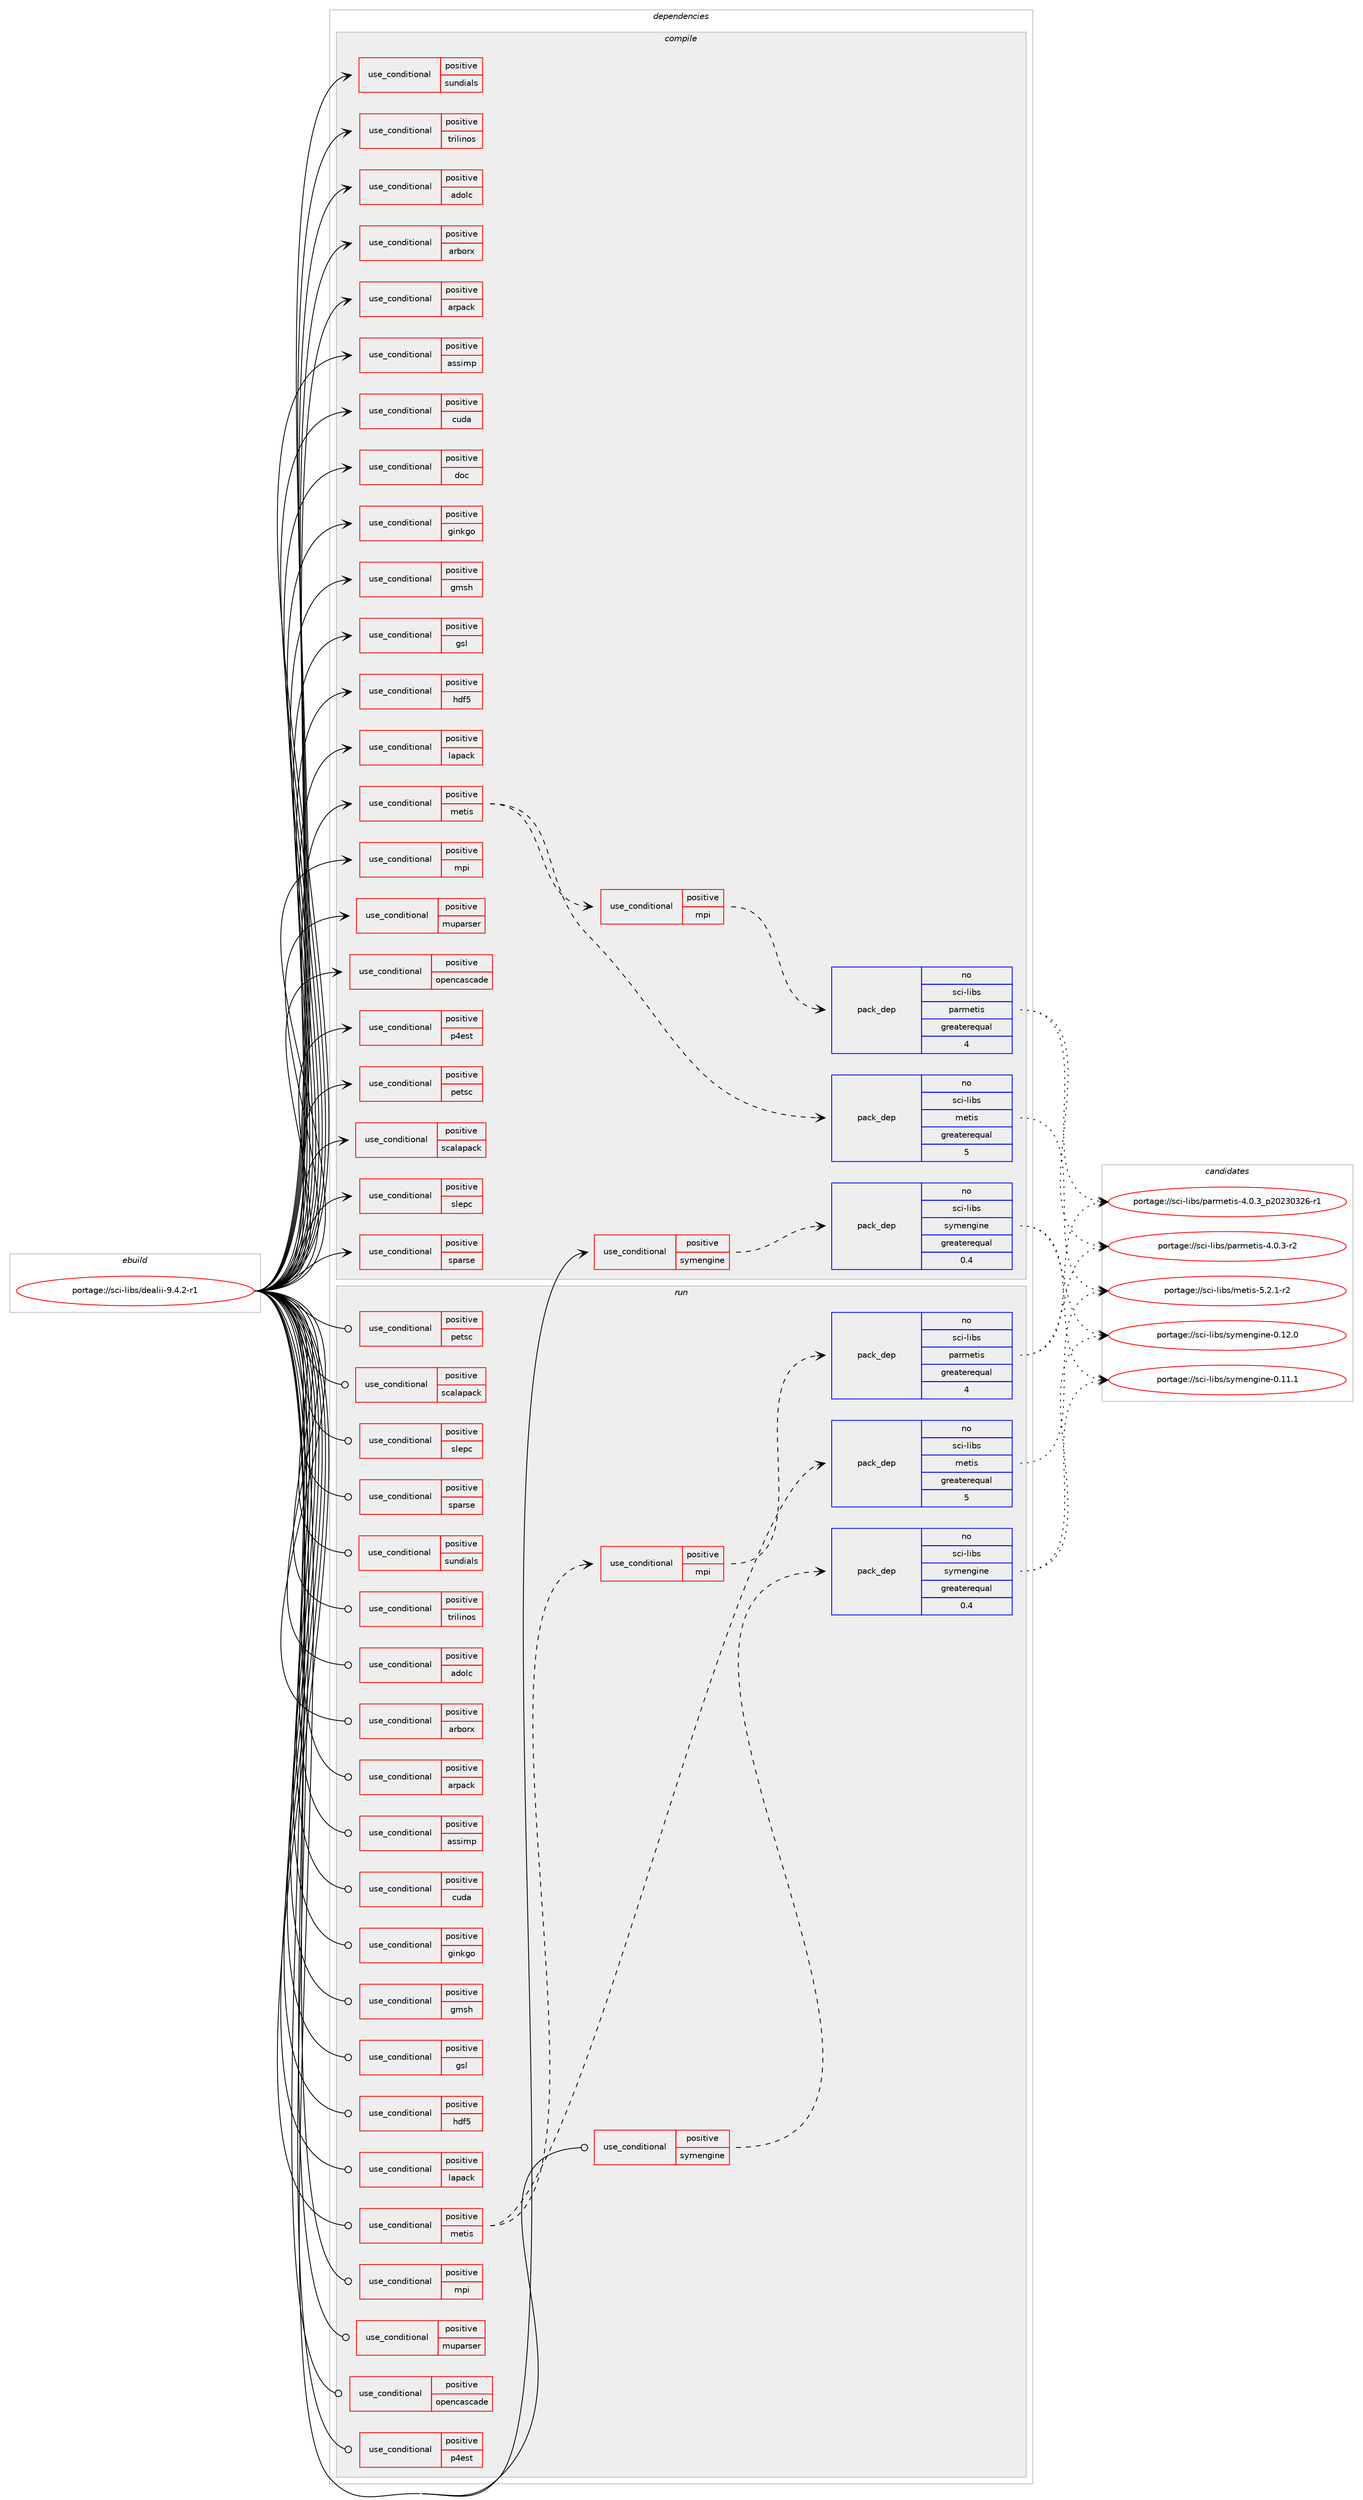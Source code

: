 digraph prolog {

# *************
# Graph options
# *************

newrank=true;
concentrate=true;
compound=true;
graph [rankdir=LR,fontname=Helvetica,fontsize=10,ranksep=1.5];#, ranksep=2.5, nodesep=0.2];
edge  [arrowhead=vee];
node  [fontname=Helvetica,fontsize=10];

# **********
# The ebuild
# **********

subgraph cluster_leftcol {
color=gray;
rank=same;
label=<<i>ebuild</i>>;
id [label="portage://sci-libs/dealii-9.4.2-r1", color=red, width=4, href="../sci-libs/dealii-9.4.2-r1.svg"];
}

# ****************
# The dependencies
# ****************

subgraph cluster_midcol {
color=gray;
label=<<i>dependencies</i>>;
subgraph cluster_compile {
fillcolor="#eeeeee";
style=filled;
label=<<i>compile</i>>;
subgraph cond103158 {
dependency200787 [label=<<TABLE BORDER="0" CELLBORDER="1" CELLSPACING="0" CELLPADDING="4"><TR><TD ROWSPAN="3" CELLPADDING="10">use_conditional</TD></TR><TR><TD>positive</TD></TR><TR><TD>adolc</TD></TR></TABLE>>, shape=none, color=red];
# *** BEGIN UNKNOWN DEPENDENCY TYPE (TODO) ***
# dependency200787 -> package_dependency(portage://sci-libs/dealii-9.4.2-r1,install,no,sci-libs,adolc,none,[,,],[],[])
# *** END UNKNOWN DEPENDENCY TYPE (TODO) ***

}
id:e -> dependency200787:w [weight=20,style="solid",arrowhead="vee"];
subgraph cond103159 {
dependency200788 [label=<<TABLE BORDER="0" CELLBORDER="1" CELLSPACING="0" CELLPADDING="4"><TR><TD ROWSPAN="3" CELLPADDING="10">use_conditional</TD></TR><TR><TD>positive</TD></TR><TR><TD>arborx</TD></TR></TABLE>>, shape=none, color=red];
# *** BEGIN UNKNOWN DEPENDENCY TYPE (TODO) ***
# dependency200788 -> package_dependency(portage://sci-libs/dealii-9.4.2-r1,install,no,sci-libs,arborx,none,[,,],[],[use(equal(mpi),none)])
# *** END UNKNOWN DEPENDENCY TYPE (TODO) ***

}
id:e -> dependency200788:w [weight=20,style="solid",arrowhead="vee"];
subgraph cond103160 {
dependency200789 [label=<<TABLE BORDER="0" CELLBORDER="1" CELLSPACING="0" CELLPADDING="4"><TR><TD ROWSPAN="3" CELLPADDING="10">use_conditional</TD></TR><TR><TD>positive</TD></TR><TR><TD>arpack</TD></TR></TABLE>>, shape=none, color=red];
# *** BEGIN UNKNOWN DEPENDENCY TYPE (TODO) ***
# dependency200789 -> package_dependency(portage://sci-libs/dealii-9.4.2-r1,install,no,sci-libs,arpack,none,[,,],[],[use(equal(mpi),none)])
# *** END UNKNOWN DEPENDENCY TYPE (TODO) ***

}
id:e -> dependency200789:w [weight=20,style="solid",arrowhead="vee"];
subgraph cond103161 {
dependency200790 [label=<<TABLE BORDER="0" CELLBORDER="1" CELLSPACING="0" CELLPADDING="4"><TR><TD ROWSPAN="3" CELLPADDING="10">use_conditional</TD></TR><TR><TD>positive</TD></TR><TR><TD>assimp</TD></TR></TABLE>>, shape=none, color=red];
# *** BEGIN UNKNOWN DEPENDENCY TYPE (TODO) ***
# dependency200790 -> package_dependency(portage://sci-libs/dealii-9.4.2-r1,install,no,media-libs,assimp,none,[,,],any_same_slot,[])
# *** END UNKNOWN DEPENDENCY TYPE (TODO) ***

}
id:e -> dependency200790:w [weight=20,style="solid",arrowhead="vee"];
subgraph cond103162 {
dependency200791 [label=<<TABLE BORDER="0" CELLBORDER="1" CELLSPACING="0" CELLPADDING="4"><TR><TD ROWSPAN="3" CELLPADDING="10">use_conditional</TD></TR><TR><TD>positive</TD></TR><TR><TD>cuda</TD></TR></TABLE>>, shape=none, color=red];
# *** BEGIN UNKNOWN DEPENDENCY TYPE (TODO) ***
# dependency200791 -> package_dependency(portage://sci-libs/dealii-9.4.2-r1,install,no,dev-util,nvidia-cuda-toolkit,none,[,,],[],[])
# *** END UNKNOWN DEPENDENCY TYPE (TODO) ***

}
id:e -> dependency200791:w [weight=20,style="solid",arrowhead="vee"];
subgraph cond103163 {
dependency200792 [label=<<TABLE BORDER="0" CELLBORDER="1" CELLSPACING="0" CELLPADDING="4"><TR><TD ROWSPAN="3" CELLPADDING="10">use_conditional</TD></TR><TR><TD>positive</TD></TR><TR><TD>doc</TD></TR></TABLE>>, shape=none, color=red];
# *** BEGIN UNKNOWN DEPENDENCY TYPE (TODO) ***
# dependency200792 -> package_dependency(portage://sci-libs/dealii-9.4.2-r1,install,no,app-text,doxygen,none,[,,],[],[use(enable(dot),none)])
# *** END UNKNOWN DEPENDENCY TYPE (TODO) ***

# *** BEGIN UNKNOWN DEPENDENCY TYPE (TODO) ***
# dependency200792 -> package_dependency(portage://sci-libs/dealii-9.4.2-r1,install,no,dev-lang,perl,none,[,,],[],[])
# *** END UNKNOWN DEPENDENCY TYPE (TODO) ***

}
id:e -> dependency200792:w [weight=20,style="solid",arrowhead="vee"];
subgraph cond103164 {
dependency200793 [label=<<TABLE BORDER="0" CELLBORDER="1" CELLSPACING="0" CELLPADDING="4"><TR><TD ROWSPAN="3" CELLPADDING="10">use_conditional</TD></TR><TR><TD>positive</TD></TR><TR><TD>ginkgo</TD></TR></TABLE>>, shape=none, color=red];
# *** BEGIN UNKNOWN DEPENDENCY TYPE (TODO) ***
# dependency200793 -> package_dependency(portage://sci-libs/dealii-9.4.2-r1,install,no,sci-libs,ginkgo,none,[,,],[],[])
# *** END UNKNOWN DEPENDENCY TYPE (TODO) ***

}
id:e -> dependency200793:w [weight=20,style="solid",arrowhead="vee"];
subgraph cond103165 {
dependency200794 [label=<<TABLE BORDER="0" CELLBORDER="1" CELLSPACING="0" CELLPADDING="4"><TR><TD ROWSPAN="3" CELLPADDING="10">use_conditional</TD></TR><TR><TD>positive</TD></TR><TR><TD>gmsh</TD></TR></TABLE>>, shape=none, color=red];
# *** BEGIN UNKNOWN DEPENDENCY TYPE (TODO) ***
# dependency200794 -> package_dependency(portage://sci-libs/dealii-9.4.2-r1,install,no,sci-libs,gmsh,none,[,,],[],[])
# *** END UNKNOWN DEPENDENCY TYPE (TODO) ***

}
id:e -> dependency200794:w [weight=20,style="solid",arrowhead="vee"];
subgraph cond103166 {
dependency200795 [label=<<TABLE BORDER="0" CELLBORDER="1" CELLSPACING="0" CELLPADDING="4"><TR><TD ROWSPAN="3" CELLPADDING="10">use_conditional</TD></TR><TR><TD>positive</TD></TR><TR><TD>gsl</TD></TR></TABLE>>, shape=none, color=red];
# *** BEGIN UNKNOWN DEPENDENCY TYPE (TODO) ***
# dependency200795 -> package_dependency(portage://sci-libs/dealii-9.4.2-r1,install,no,sci-libs,gsl,none,[,,],any_same_slot,[])
# *** END UNKNOWN DEPENDENCY TYPE (TODO) ***

}
id:e -> dependency200795:w [weight=20,style="solid",arrowhead="vee"];
subgraph cond103167 {
dependency200796 [label=<<TABLE BORDER="0" CELLBORDER="1" CELLSPACING="0" CELLPADDING="4"><TR><TD ROWSPAN="3" CELLPADDING="10">use_conditional</TD></TR><TR><TD>positive</TD></TR><TR><TD>hdf5</TD></TR></TABLE>>, shape=none, color=red];
# *** BEGIN UNKNOWN DEPENDENCY TYPE (TODO) ***
# dependency200796 -> package_dependency(portage://sci-libs/dealii-9.4.2-r1,install,no,sci-libs,hdf5,none,[,,],any_same_slot,[use(equal(mpi),none)])
# *** END UNKNOWN DEPENDENCY TYPE (TODO) ***

}
id:e -> dependency200796:w [weight=20,style="solid",arrowhead="vee"];
subgraph cond103168 {
dependency200797 [label=<<TABLE BORDER="0" CELLBORDER="1" CELLSPACING="0" CELLPADDING="4"><TR><TD ROWSPAN="3" CELLPADDING="10">use_conditional</TD></TR><TR><TD>positive</TD></TR><TR><TD>lapack</TD></TR></TABLE>>, shape=none, color=red];
# *** BEGIN UNKNOWN DEPENDENCY TYPE (TODO) ***
# dependency200797 -> package_dependency(portage://sci-libs/dealii-9.4.2-r1,install,no,virtual,lapack,none,[,,],[],[])
# *** END UNKNOWN DEPENDENCY TYPE (TODO) ***

}
id:e -> dependency200797:w [weight=20,style="solid",arrowhead="vee"];
subgraph cond103169 {
dependency200798 [label=<<TABLE BORDER="0" CELLBORDER="1" CELLSPACING="0" CELLPADDING="4"><TR><TD ROWSPAN="3" CELLPADDING="10">use_conditional</TD></TR><TR><TD>positive</TD></TR><TR><TD>metis</TD></TR></TABLE>>, shape=none, color=red];
subgraph pack94850 {
dependency200799 [label=<<TABLE BORDER="0" CELLBORDER="1" CELLSPACING="0" CELLPADDING="4" WIDTH="220"><TR><TD ROWSPAN="6" CELLPADDING="30">pack_dep</TD></TR><TR><TD WIDTH="110">no</TD></TR><TR><TD>sci-libs</TD></TR><TR><TD>metis</TD></TR><TR><TD>greaterequal</TD></TR><TR><TD>5</TD></TR></TABLE>>, shape=none, color=blue];
}
dependency200798:e -> dependency200799:w [weight=20,style="dashed",arrowhead="vee"];
subgraph cond103170 {
dependency200800 [label=<<TABLE BORDER="0" CELLBORDER="1" CELLSPACING="0" CELLPADDING="4"><TR><TD ROWSPAN="3" CELLPADDING="10">use_conditional</TD></TR><TR><TD>positive</TD></TR><TR><TD>mpi</TD></TR></TABLE>>, shape=none, color=red];
subgraph pack94851 {
dependency200801 [label=<<TABLE BORDER="0" CELLBORDER="1" CELLSPACING="0" CELLPADDING="4" WIDTH="220"><TR><TD ROWSPAN="6" CELLPADDING="30">pack_dep</TD></TR><TR><TD WIDTH="110">no</TD></TR><TR><TD>sci-libs</TD></TR><TR><TD>parmetis</TD></TR><TR><TD>greaterequal</TD></TR><TR><TD>4</TD></TR></TABLE>>, shape=none, color=blue];
}
dependency200800:e -> dependency200801:w [weight=20,style="dashed",arrowhead="vee"];
}
dependency200798:e -> dependency200800:w [weight=20,style="dashed",arrowhead="vee"];
}
id:e -> dependency200798:w [weight=20,style="solid",arrowhead="vee"];
subgraph cond103171 {
dependency200802 [label=<<TABLE BORDER="0" CELLBORDER="1" CELLSPACING="0" CELLPADDING="4"><TR><TD ROWSPAN="3" CELLPADDING="10">use_conditional</TD></TR><TR><TD>positive</TD></TR><TR><TD>mpi</TD></TR></TABLE>>, shape=none, color=red];
# *** BEGIN UNKNOWN DEPENDENCY TYPE (TODO) ***
# dependency200802 -> package_dependency(portage://sci-libs/dealii-9.4.2-r1,install,no,virtual,mpi,none,[,,],[],[use(enable(cxx),none)])
# *** END UNKNOWN DEPENDENCY TYPE (TODO) ***

}
id:e -> dependency200802:w [weight=20,style="solid",arrowhead="vee"];
subgraph cond103172 {
dependency200803 [label=<<TABLE BORDER="0" CELLBORDER="1" CELLSPACING="0" CELLPADDING="4"><TR><TD ROWSPAN="3" CELLPADDING="10">use_conditional</TD></TR><TR><TD>positive</TD></TR><TR><TD>muparser</TD></TR></TABLE>>, shape=none, color=red];
# *** BEGIN UNKNOWN DEPENDENCY TYPE (TODO) ***
# dependency200803 -> package_dependency(portage://sci-libs/dealii-9.4.2-r1,install,no,dev-cpp,muParser,none,[,,],[],[])
# *** END UNKNOWN DEPENDENCY TYPE (TODO) ***

}
id:e -> dependency200803:w [weight=20,style="solid",arrowhead="vee"];
subgraph cond103173 {
dependency200804 [label=<<TABLE BORDER="0" CELLBORDER="1" CELLSPACING="0" CELLPADDING="4"><TR><TD ROWSPAN="3" CELLPADDING="10">use_conditional</TD></TR><TR><TD>positive</TD></TR><TR><TD>opencascade</TD></TR></TABLE>>, shape=none, color=red];
# *** BEGIN UNKNOWN DEPENDENCY TYPE (TODO) ***
# dependency200804 -> package_dependency(portage://sci-libs/dealii-9.4.2-r1,install,no,sci-libs,opencascade,none,[,,],any_same_slot,[])
# *** END UNKNOWN DEPENDENCY TYPE (TODO) ***

}
id:e -> dependency200804:w [weight=20,style="solid",arrowhead="vee"];
subgraph cond103174 {
dependency200805 [label=<<TABLE BORDER="0" CELLBORDER="1" CELLSPACING="0" CELLPADDING="4"><TR><TD ROWSPAN="3" CELLPADDING="10">use_conditional</TD></TR><TR><TD>positive</TD></TR><TR><TD>p4est</TD></TR></TABLE>>, shape=none, color=red];
# *** BEGIN UNKNOWN DEPENDENCY TYPE (TODO) ***
# dependency200805 -> package_dependency(portage://sci-libs/dealii-9.4.2-r1,install,no,sci-libs,p4est,none,[,,],[],[use(enable(mpi),none)])
# *** END UNKNOWN DEPENDENCY TYPE (TODO) ***

}
id:e -> dependency200805:w [weight=20,style="solid",arrowhead="vee"];
subgraph cond103175 {
dependency200806 [label=<<TABLE BORDER="0" CELLBORDER="1" CELLSPACING="0" CELLPADDING="4"><TR><TD ROWSPAN="3" CELLPADDING="10">use_conditional</TD></TR><TR><TD>positive</TD></TR><TR><TD>petsc</TD></TR></TABLE>>, shape=none, color=red];
# *** BEGIN UNKNOWN DEPENDENCY TYPE (TODO) ***
# dependency200806 -> package_dependency(portage://sci-libs/dealii-9.4.2-r1,install,no,sci-mathematics,petsc,none,[,,],[],[use(equal(mpi),none)])
# *** END UNKNOWN DEPENDENCY TYPE (TODO) ***

}
id:e -> dependency200806:w [weight=20,style="solid",arrowhead="vee"];
subgraph cond103176 {
dependency200807 [label=<<TABLE BORDER="0" CELLBORDER="1" CELLSPACING="0" CELLPADDING="4"><TR><TD ROWSPAN="3" CELLPADDING="10">use_conditional</TD></TR><TR><TD>positive</TD></TR><TR><TD>scalapack</TD></TR></TABLE>>, shape=none, color=red];
# *** BEGIN UNKNOWN DEPENDENCY TYPE (TODO) ***
# dependency200807 -> package_dependency(portage://sci-libs/dealii-9.4.2-r1,install,no,sci-libs,scalapack,none,[,,],[],[])
# *** END UNKNOWN DEPENDENCY TYPE (TODO) ***

}
id:e -> dependency200807:w [weight=20,style="solid",arrowhead="vee"];
subgraph cond103177 {
dependency200808 [label=<<TABLE BORDER="0" CELLBORDER="1" CELLSPACING="0" CELLPADDING="4"><TR><TD ROWSPAN="3" CELLPADDING="10">use_conditional</TD></TR><TR><TD>positive</TD></TR><TR><TD>slepc</TD></TR></TABLE>>, shape=none, color=red];
# *** BEGIN UNKNOWN DEPENDENCY TYPE (TODO) ***
# dependency200808 -> package_dependency(portage://sci-libs/dealii-9.4.2-r1,install,no,sci-mathematics,slepc,none,[,,],[],[use(equal(mpi),none)])
# *** END UNKNOWN DEPENDENCY TYPE (TODO) ***

}
id:e -> dependency200808:w [weight=20,style="solid",arrowhead="vee"];
subgraph cond103178 {
dependency200809 [label=<<TABLE BORDER="0" CELLBORDER="1" CELLSPACING="0" CELLPADDING="4"><TR><TD ROWSPAN="3" CELLPADDING="10">use_conditional</TD></TR><TR><TD>positive</TD></TR><TR><TD>sparse</TD></TR></TABLE>>, shape=none, color=red];
# *** BEGIN UNKNOWN DEPENDENCY TYPE (TODO) ***
# dependency200809 -> package_dependency(portage://sci-libs/dealii-9.4.2-r1,install,no,sci-libs,umfpack,none,[,,],[],[])
# *** END UNKNOWN DEPENDENCY TYPE (TODO) ***

}
id:e -> dependency200809:w [weight=20,style="solid",arrowhead="vee"];
subgraph cond103179 {
dependency200810 [label=<<TABLE BORDER="0" CELLBORDER="1" CELLSPACING="0" CELLPADDING="4"><TR><TD ROWSPAN="3" CELLPADDING="10">use_conditional</TD></TR><TR><TD>positive</TD></TR><TR><TD>sundials</TD></TR></TABLE>>, shape=none, color=red];
# *** BEGIN UNKNOWN DEPENDENCY TYPE (TODO) ***
# dependency200810 -> package_dependency(portage://sci-libs/dealii-9.4.2-r1,install,no,sci-libs,sundials,none,[,,],any_same_slot,[])
# *** END UNKNOWN DEPENDENCY TYPE (TODO) ***

}
id:e -> dependency200810:w [weight=20,style="solid",arrowhead="vee"];
subgraph cond103180 {
dependency200811 [label=<<TABLE BORDER="0" CELLBORDER="1" CELLSPACING="0" CELLPADDING="4"><TR><TD ROWSPAN="3" CELLPADDING="10">use_conditional</TD></TR><TR><TD>positive</TD></TR><TR><TD>symengine</TD></TR></TABLE>>, shape=none, color=red];
subgraph pack94852 {
dependency200812 [label=<<TABLE BORDER="0" CELLBORDER="1" CELLSPACING="0" CELLPADDING="4" WIDTH="220"><TR><TD ROWSPAN="6" CELLPADDING="30">pack_dep</TD></TR><TR><TD WIDTH="110">no</TD></TR><TR><TD>sci-libs</TD></TR><TR><TD>symengine</TD></TR><TR><TD>greaterequal</TD></TR><TR><TD>0.4</TD></TR></TABLE>>, shape=none, color=blue];
}
dependency200811:e -> dependency200812:w [weight=20,style="dashed",arrowhead="vee"];
}
id:e -> dependency200811:w [weight=20,style="solid",arrowhead="vee"];
subgraph cond103181 {
dependency200813 [label=<<TABLE BORDER="0" CELLBORDER="1" CELLSPACING="0" CELLPADDING="4"><TR><TD ROWSPAN="3" CELLPADDING="10">use_conditional</TD></TR><TR><TD>positive</TD></TR><TR><TD>trilinos</TD></TR></TABLE>>, shape=none, color=red];
# *** BEGIN UNKNOWN DEPENDENCY TYPE (TODO) ***
# dependency200813 -> package_dependency(portage://sci-libs/dealii-9.4.2-r1,install,no,sci-libs,trilinos,none,[,,],[],[])
# *** END UNKNOWN DEPENDENCY TYPE (TODO) ***

}
id:e -> dependency200813:w [weight=20,style="solid",arrowhead="vee"];
# *** BEGIN UNKNOWN DEPENDENCY TYPE (TODO) ***
# id -> package_dependency(portage://sci-libs/dealii-9.4.2-r1,install,no,app-arch,bzip2,none,[,,],[],[])
# *** END UNKNOWN DEPENDENCY TYPE (TODO) ***

# *** BEGIN UNKNOWN DEPENDENCY TYPE (TODO) ***
# id -> package_dependency(portage://sci-libs/dealii-9.4.2-r1,install,no,dev-cpp,tbb,none,[,,],any_same_slot,[])
# *** END UNKNOWN DEPENDENCY TYPE (TODO) ***

# *** BEGIN UNKNOWN DEPENDENCY TYPE (TODO) ***
# id -> package_dependency(portage://sci-libs/dealii-9.4.2-r1,install,no,dev-libs,boost,none,[,,],any_same_slot,[])
# *** END UNKNOWN DEPENDENCY TYPE (TODO) ***

# *** BEGIN UNKNOWN DEPENDENCY TYPE (TODO) ***
# id -> package_dependency(portage://sci-libs/dealii-9.4.2-r1,install,no,sys-libs,zlib,none,[,,],[],[])
# *** END UNKNOWN DEPENDENCY TYPE (TODO) ***

# *** BEGIN UNKNOWN DEPENDENCY TYPE (TODO) ***
# id -> package_dependency(portage://sci-libs/dealii-9.4.2-r1,install,no,virtual,pkgconfig,none,[,,],[],[])
# *** END UNKNOWN DEPENDENCY TYPE (TODO) ***

}
subgraph cluster_compileandrun {
fillcolor="#eeeeee";
style=filled;
label=<<i>compile and run</i>>;
}
subgraph cluster_run {
fillcolor="#eeeeee";
style=filled;
label=<<i>run</i>>;
subgraph cond103182 {
dependency200814 [label=<<TABLE BORDER="0" CELLBORDER="1" CELLSPACING="0" CELLPADDING="4"><TR><TD ROWSPAN="3" CELLPADDING="10">use_conditional</TD></TR><TR><TD>positive</TD></TR><TR><TD>adolc</TD></TR></TABLE>>, shape=none, color=red];
# *** BEGIN UNKNOWN DEPENDENCY TYPE (TODO) ***
# dependency200814 -> package_dependency(portage://sci-libs/dealii-9.4.2-r1,run,no,sci-libs,adolc,none,[,,],[],[])
# *** END UNKNOWN DEPENDENCY TYPE (TODO) ***

}
id:e -> dependency200814:w [weight=20,style="solid",arrowhead="odot"];
subgraph cond103183 {
dependency200815 [label=<<TABLE BORDER="0" CELLBORDER="1" CELLSPACING="0" CELLPADDING="4"><TR><TD ROWSPAN="3" CELLPADDING="10">use_conditional</TD></TR><TR><TD>positive</TD></TR><TR><TD>arborx</TD></TR></TABLE>>, shape=none, color=red];
# *** BEGIN UNKNOWN DEPENDENCY TYPE (TODO) ***
# dependency200815 -> package_dependency(portage://sci-libs/dealii-9.4.2-r1,run,no,sci-libs,arborx,none,[,,],[],[use(equal(mpi),none)])
# *** END UNKNOWN DEPENDENCY TYPE (TODO) ***

}
id:e -> dependency200815:w [weight=20,style="solid",arrowhead="odot"];
subgraph cond103184 {
dependency200816 [label=<<TABLE BORDER="0" CELLBORDER="1" CELLSPACING="0" CELLPADDING="4"><TR><TD ROWSPAN="3" CELLPADDING="10">use_conditional</TD></TR><TR><TD>positive</TD></TR><TR><TD>arpack</TD></TR></TABLE>>, shape=none, color=red];
# *** BEGIN UNKNOWN DEPENDENCY TYPE (TODO) ***
# dependency200816 -> package_dependency(portage://sci-libs/dealii-9.4.2-r1,run,no,sci-libs,arpack,none,[,,],[],[use(equal(mpi),none)])
# *** END UNKNOWN DEPENDENCY TYPE (TODO) ***

}
id:e -> dependency200816:w [weight=20,style="solid",arrowhead="odot"];
subgraph cond103185 {
dependency200817 [label=<<TABLE BORDER="0" CELLBORDER="1" CELLSPACING="0" CELLPADDING="4"><TR><TD ROWSPAN="3" CELLPADDING="10">use_conditional</TD></TR><TR><TD>positive</TD></TR><TR><TD>assimp</TD></TR></TABLE>>, shape=none, color=red];
# *** BEGIN UNKNOWN DEPENDENCY TYPE (TODO) ***
# dependency200817 -> package_dependency(portage://sci-libs/dealii-9.4.2-r1,run,no,media-libs,assimp,none,[,,],any_same_slot,[])
# *** END UNKNOWN DEPENDENCY TYPE (TODO) ***

}
id:e -> dependency200817:w [weight=20,style="solid",arrowhead="odot"];
subgraph cond103186 {
dependency200818 [label=<<TABLE BORDER="0" CELLBORDER="1" CELLSPACING="0" CELLPADDING="4"><TR><TD ROWSPAN="3" CELLPADDING="10">use_conditional</TD></TR><TR><TD>positive</TD></TR><TR><TD>cuda</TD></TR></TABLE>>, shape=none, color=red];
# *** BEGIN UNKNOWN DEPENDENCY TYPE (TODO) ***
# dependency200818 -> package_dependency(portage://sci-libs/dealii-9.4.2-r1,run,no,dev-util,nvidia-cuda-toolkit,none,[,,],[],[])
# *** END UNKNOWN DEPENDENCY TYPE (TODO) ***

}
id:e -> dependency200818:w [weight=20,style="solid",arrowhead="odot"];
subgraph cond103187 {
dependency200819 [label=<<TABLE BORDER="0" CELLBORDER="1" CELLSPACING="0" CELLPADDING="4"><TR><TD ROWSPAN="3" CELLPADDING="10">use_conditional</TD></TR><TR><TD>positive</TD></TR><TR><TD>ginkgo</TD></TR></TABLE>>, shape=none, color=red];
# *** BEGIN UNKNOWN DEPENDENCY TYPE (TODO) ***
# dependency200819 -> package_dependency(portage://sci-libs/dealii-9.4.2-r1,run,no,sci-libs,ginkgo,none,[,,],[],[])
# *** END UNKNOWN DEPENDENCY TYPE (TODO) ***

}
id:e -> dependency200819:w [weight=20,style="solid",arrowhead="odot"];
subgraph cond103188 {
dependency200820 [label=<<TABLE BORDER="0" CELLBORDER="1" CELLSPACING="0" CELLPADDING="4"><TR><TD ROWSPAN="3" CELLPADDING="10">use_conditional</TD></TR><TR><TD>positive</TD></TR><TR><TD>gmsh</TD></TR></TABLE>>, shape=none, color=red];
# *** BEGIN UNKNOWN DEPENDENCY TYPE (TODO) ***
# dependency200820 -> package_dependency(portage://sci-libs/dealii-9.4.2-r1,run,no,sci-libs,gmsh,none,[,,],[],[])
# *** END UNKNOWN DEPENDENCY TYPE (TODO) ***

}
id:e -> dependency200820:w [weight=20,style="solid",arrowhead="odot"];
subgraph cond103189 {
dependency200821 [label=<<TABLE BORDER="0" CELLBORDER="1" CELLSPACING="0" CELLPADDING="4"><TR><TD ROWSPAN="3" CELLPADDING="10">use_conditional</TD></TR><TR><TD>positive</TD></TR><TR><TD>gsl</TD></TR></TABLE>>, shape=none, color=red];
# *** BEGIN UNKNOWN DEPENDENCY TYPE (TODO) ***
# dependency200821 -> package_dependency(portage://sci-libs/dealii-9.4.2-r1,run,no,sci-libs,gsl,none,[,,],any_same_slot,[])
# *** END UNKNOWN DEPENDENCY TYPE (TODO) ***

}
id:e -> dependency200821:w [weight=20,style="solid",arrowhead="odot"];
subgraph cond103190 {
dependency200822 [label=<<TABLE BORDER="0" CELLBORDER="1" CELLSPACING="0" CELLPADDING="4"><TR><TD ROWSPAN="3" CELLPADDING="10">use_conditional</TD></TR><TR><TD>positive</TD></TR><TR><TD>hdf5</TD></TR></TABLE>>, shape=none, color=red];
# *** BEGIN UNKNOWN DEPENDENCY TYPE (TODO) ***
# dependency200822 -> package_dependency(portage://sci-libs/dealii-9.4.2-r1,run,no,sci-libs,hdf5,none,[,,],any_same_slot,[use(equal(mpi),none)])
# *** END UNKNOWN DEPENDENCY TYPE (TODO) ***

}
id:e -> dependency200822:w [weight=20,style="solid",arrowhead="odot"];
subgraph cond103191 {
dependency200823 [label=<<TABLE BORDER="0" CELLBORDER="1" CELLSPACING="0" CELLPADDING="4"><TR><TD ROWSPAN="3" CELLPADDING="10">use_conditional</TD></TR><TR><TD>positive</TD></TR><TR><TD>lapack</TD></TR></TABLE>>, shape=none, color=red];
# *** BEGIN UNKNOWN DEPENDENCY TYPE (TODO) ***
# dependency200823 -> package_dependency(portage://sci-libs/dealii-9.4.2-r1,run,no,virtual,lapack,none,[,,],[],[])
# *** END UNKNOWN DEPENDENCY TYPE (TODO) ***

}
id:e -> dependency200823:w [weight=20,style="solid",arrowhead="odot"];
subgraph cond103192 {
dependency200824 [label=<<TABLE BORDER="0" CELLBORDER="1" CELLSPACING="0" CELLPADDING="4"><TR><TD ROWSPAN="3" CELLPADDING="10">use_conditional</TD></TR><TR><TD>positive</TD></TR><TR><TD>metis</TD></TR></TABLE>>, shape=none, color=red];
subgraph pack94853 {
dependency200825 [label=<<TABLE BORDER="0" CELLBORDER="1" CELLSPACING="0" CELLPADDING="4" WIDTH="220"><TR><TD ROWSPAN="6" CELLPADDING="30">pack_dep</TD></TR><TR><TD WIDTH="110">no</TD></TR><TR><TD>sci-libs</TD></TR><TR><TD>metis</TD></TR><TR><TD>greaterequal</TD></TR><TR><TD>5</TD></TR></TABLE>>, shape=none, color=blue];
}
dependency200824:e -> dependency200825:w [weight=20,style="dashed",arrowhead="vee"];
subgraph cond103193 {
dependency200826 [label=<<TABLE BORDER="0" CELLBORDER="1" CELLSPACING="0" CELLPADDING="4"><TR><TD ROWSPAN="3" CELLPADDING="10">use_conditional</TD></TR><TR><TD>positive</TD></TR><TR><TD>mpi</TD></TR></TABLE>>, shape=none, color=red];
subgraph pack94854 {
dependency200827 [label=<<TABLE BORDER="0" CELLBORDER="1" CELLSPACING="0" CELLPADDING="4" WIDTH="220"><TR><TD ROWSPAN="6" CELLPADDING="30">pack_dep</TD></TR><TR><TD WIDTH="110">no</TD></TR><TR><TD>sci-libs</TD></TR><TR><TD>parmetis</TD></TR><TR><TD>greaterequal</TD></TR><TR><TD>4</TD></TR></TABLE>>, shape=none, color=blue];
}
dependency200826:e -> dependency200827:w [weight=20,style="dashed",arrowhead="vee"];
}
dependency200824:e -> dependency200826:w [weight=20,style="dashed",arrowhead="vee"];
}
id:e -> dependency200824:w [weight=20,style="solid",arrowhead="odot"];
subgraph cond103194 {
dependency200828 [label=<<TABLE BORDER="0" CELLBORDER="1" CELLSPACING="0" CELLPADDING="4"><TR><TD ROWSPAN="3" CELLPADDING="10">use_conditional</TD></TR><TR><TD>positive</TD></TR><TR><TD>mpi</TD></TR></TABLE>>, shape=none, color=red];
# *** BEGIN UNKNOWN DEPENDENCY TYPE (TODO) ***
# dependency200828 -> package_dependency(portage://sci-libs/dealii-9.4.2-r1,run,no,virtual,mpi,none,[,,],[],[use(enable(cxx),none)])
# *** END UNKNOWN DEPENDENCY TYPE (TODO) ***

}
id:e -> dependency200828:w [weight=20,style="solid",arrowhead="odot"];
subgraph cond103195 {
dependency200829 [label=<<TABLE BORDER="0" CELLBORDER="1" CELLSPACING="0" CELLPADDING="4"><TR><TD ROWSPAN="3" CELLPADDING="10">use_conditional</TD></TR><TR><TD>positive</TD></TR><TR><TD>muparser</TD></TR></TABLE>>, shape=none, color=red];
# *** BEGIN UNKNOWN DEPENDENCY TYPE (TODO) ***
# dependency200829 -> package_dependency(portage://sci-libs/dealii-9.4.2-r1,run,no,dev-cpp,muParser,none,[,,],[],[])
# *** END UNKNOWN DEPENDENCY TYPE (TODO) ***

}
id:e -> dependency200829:w [weight=20,style="solid",arrowhead="odot"];
subgraph cond103196 {
dependency200830 [label=<<TABLE BORDER="0" CELLBORDER="1" CELLSPACING="0" CELLPADDING="4"><TR><TD ROWSPAN="3" CELLPADDING="10">use_conditional</TD></TR><TR><TD>positive</TD></TR><TR><TD>opencascade</TD></TR></TABLE>>, shape=none, color=red];
# *** BEGIN UNKNOWN DEPENDENCY TYPE (TODO) ***
# dependency200830 -> package_dependency(portage://sci-libs/dealii-9.4.2-r1,run,no,sci-libs,opencascade,none,[,,],any_same_slot,[])
# *** END UNKNOWN DEPENDENCY TYPE (TODO) ***

}
id:e -> dependency200830:w [weight=20,style="solid",arrowhead="odot"];
subgraph cond103197 {
dependency200831 [label=<<TABLE BORDER="0" CELLBORDER="1" CELLSPACING="0" CELLPADDING="4"><TR><TD ROWSPAN="3" CELLPADDING="10">use_conditional</TD></TR><TR><TD>positive</TD></TR><TR><TD>p4est</TD></TR></TABLE>>, shape=none, color=red];
# *** BEGIN UNKNOWN DEPENDENCY TYPE (TODO) ***
# dependency200831 -> package_dependency(portage://sci-libs/dealii-9.4.2-r1,run,no,sci-libs,p4est,none,[,,],[],[use(enable(mpi),none)])
# *** END UNKNOWN DEPENDENCY TYPE (TODO) ***

}
id:e -> dependency200831:w [weight=20,style="solid",arrowhead="odot"];
subgraph cond103198 {
dependency200832 [label=<<TABLE BORDER="0" CELLBORDER="1" CELLSPACING="0" CELLPADDING="4"><TR><TD ROWSPAN="3" CELLPADDING="10">use_conditional</TD></TR><TR><TD>positive</TD></TR><TR><TD>petsc</TD></TR></TABLE>>, shape=none, color=red];
# *** BEGIN UNKNOWN DEPENDENCY TYPE (TODO) ***
# dependency200832 -> package_dependency(portage://sci-libs/dealii-9.4.2-r1,run,no,sci-mathematics,petsc,none,[,,],[],[use(equal(mpi),none)])
# *** END UNKNOWN DEPENDENCY TYPE (TODO) ***

}
id:e -> dependency200832:w [weight=20,style="solid",arrowhead="odot"];
subgraph cond103199 {
dependency200833 [label=<<TABLE BORDER="0" CELLBORDER="1" CELLSPACING="0" CELLPADDING="4"><TR><TD ROWSPAN="3" CELLPADDING="10">use_conditional</TD></TR><TR><TD>positive</TD></TR><TR><TD>scalapack</TD></TR></TABLE>>, shape=none, color=red];
# *** BEGIN UNKNOWN DEPENDENCY TYPE (TODO) ***
# dependency200833 -> package_dependency(portage://sci-libs/dealii-9.4.2-r1,run,no,sci-libs,scalapack,none,[,,],[],[])
# *** END UNKNOWN DEPENDENCY TYPE (TODO) ***

}
id:e -> dependency200833:w [weight=20,style="solid",arrowhead="odot"];
subgraph cond103200 {
dependency200834 [label=<<TABLE BORDER="0" CELLBORDER="1" CELLSPACING="0" CELLPADDING="4"><TR><TD ROWSPAN="3" CELLPADDING="10">use_conditional</TD></TR><TR><TD>positive</TD></TR><TR><TD>slepc</TD></TR></TABLE>>, shape=none, color=red];
# *** BEGIN UNKNOWN DEPENDENCY TYPE (TODO) ***
# dependency200834 -> package_dependency(portage://sci-libs/dealii-9.4.2-r1,run,no,sci-mathematics,slepc,none,[,,],[],[use(equal(mpi),none)])
# *** END UNKNOWN DEPENDENCY TYPE (TODO) ***

}
id:e -> dependency200834:w [weight=20,style="solid",arrowhead="odot"];
subgraph cond103201 {
dependency200835 [label=<<TABLE BORDER="0" CELLBORDER="1" CELLSPACING="0" CELLPADDING="4"><TR><TD ROWSPAN="3" CELLPADDING="10">use_conditional</TD></TR><TR><TD>positive</TD></TR><TR><TD>sparse</TD></TR></TABLE>>, shape=none, color=red];
# *** BEGIN UNKNOWN DEPENDENCY TYPE (TODO) ***
# dependency200835 -> package_dependency(portage://sci-libs/dealii-9.4.2-r1,run,no,sci-libs,umfpack,none,[,,],[],[])
# *** END UNKNOWN DEPENDENCY TYPE (TODO) ***

}
id:e -> dependency200835:w [weight=20,style="solid",arrowhead="odot"];
subgraph cond103202 {
dependency200836 [label=<<TABLE BORDER="0" CELLBORDER="1" CELLSPACING="0" CELLPADDING="4"><TR><TD ROWSPAN="3" CELLPADDING="10">use_conditional</TD></TR><TR><TD>positive</TD></TR><TR><TD>sundials</TD></TR></TABLE>>, shape=none, color=red];
# *** BEGIN UNKNOWN DEPENDENCY TYPE (TODO) ***
# dependency200836 -> package_dependency(portage://sci-libs/dealii-9.4.2-r1,run,no,sci-libs,sundials,none,[,,],any_same_slot,[])
# *** END UNKNOWN DEPENDENCY TYPE (TODO) ***

}
id:e -> dependency200836:w [weight=20,style="solid",arrowhead="odot"];
subgraph cond103203 {
dependency200837 [label=<<TABLE BORDER="0" CELLBORDER="1" CELLSPACING="0" CELLPADDING="4"><TR><TD ROWSPAN="3" CELLPADDING="10">use_conditional</TD></TR><TR><TD>positive</TD></TR><TR><TD>symengine</TD></TR></TABLE>>, shape=none, color=red];
subgraph pack94855 {
dependency200838 [label=<<TABLE BORDER="0" CELLBORDER="1" CELLSPACING="0" CELLPADDING="4" WIDTH="220"><TR><TD ROWSPAN="6" CELLPADDING="30">pack_dep</TD></TR><TR><TD WIDTH="110">no</TD></TR><TR><TD>sci-libs</TD></TR><TR><TD>symengine</TD></TR><TR><TD>greaterequal</TD></TR><TR><TD>0.4</TD></TR></TABLE>>, shape=none, color=blue];
}
dependency200837:e -> dependency200838:w [weight=20,style="dashed",arrowhead="vee"];
}
id:e -> dependency200837:w [weight=20,style="solid",arrowhead="odot"];
subgraph cond103204 {
dependency200839 [label=<<TABLE BORDER="0" CELLBORDER="1" CELLSPACING="0" CELLPADDING="4"><TR><TD ROWSPAN="3" CELLPADDING="10">use_conditional</TD></TR><TR><TD>positive</TD></TR><TR><TD>trilinos</TD></TR></TABLE>>, shape=none, color=red];
# *** BEGIN UNKNOWN DEPENDENCY TYPE (TODO) ***
# dependency200839 -> package_dependency(portage://sci-libs/dealii-9.4.2-r1,run,no,sci-libs,trilinos,none,[,,],[],[])
# *** END UNKNOWN DEPENDENCY TYPE (TODO) ***

}
id:e -> dependency200839:w [weight=20,style="solid",arrowhead="odot"];
# *** BEGIN UNKNOWN DEPENDENCY TYPE (TODO) ***
# id -> package_dependency(portage://sci-libs/dealii-9.4.2-r1,run,no,app-arch,bzip2,none,[,,],[],[])
# *** END UNKNOWN DEPENDENCY TYPE (TODO) ***

# *** BEGIN UNKNOWN DEPENDENCY TYPE (TODO) ***
# id -> package_dependency(portage://sci-libs/dealii-9.4.2-r1,run,no,dev-cpp,tbb,none,[,,],any_same_slot,[])
# *** END UNKNOWN DEPENDENCY TYPE (TODO) ***

# *** BEGIN UNKNOWN DEPENDENCY TYPE (TODO) ***
# id -> package_dependency(portage://sci-libs/dealii-9.4.2-r1,run,no,dev-libs,boost,none,[,,],any_same_slot,[])
# *** END UNKNOWN DEPENDENCY TYPE (TODO) ***

# *** BEGIN UNKNOWN DEPENDENCY TYPE (TODO) ***
# id -> package_dependency(portage://sci-libs/dealii-9.4.2-r1,run,no,sys-libs,zlib,none,[,,],[],[])
# *** END UNKNOWN DEPENDENCY TYPE (TODO) ***

}
}

# **************
# The candidates
# **************

subgraph cluster_choices {
rank=same;
color=gray;
label=<<i>candidates</i>>;

subgraph choice94850 {
color=black;
nodesep=1;
choice115991054510810598115471091011161051154553465046494511450 [label="portage://sci-libs/metis-5.2.1-r2", color=red, width=4,href="../sci-libs/metis-5.2.1-r2.svg"];
dependency200799:e -> choice115991054510810598115471091011161051154553465046494511450:w [style=dotted,weight="100"];
}
subgraph choice94851 {
color=black;
nodesep=1;
choice11599105451081059811547112971141091011161051154552464846514511450 [label="portage://sci-libs/parmetis-4.0.3-r2", color=red, width=4,href="../sci-libs/parmetis-4.0.3-r2.svg"];
choice11599105451081059811547112971141091011161051154552464846519511250485051485150544511449 [label="portage://sci-libs/parmetis-4.0.3_p20230326-r1", color=red, width=4,href="../sci-libs/parmetis-4.0.3_p20230326-r1.svg"];
dependency200801:e -> choice11599105451081059811547112971141091011161051154552464846514511450:w [style=dotted,weight="100"];
dependency200801:e -> choice11599105451081059811547112971141091011161051154552464846519511250485051485150544511449:w [style=dotted,weight="100"];
}
subgraph choice94852 {
color=black;
nodesep=1;
choice1159910545108105981154711512110910111010310511010145484649494649 [label="portage://sci-libs/symengine-0.11.1", color=red, width=4,href="../sci-libs/symengine-0.11.1.svg"];
choice1159910545108105981154711512110910111010310511010145484649504648 [label="portage://sci-libs/symengine-0.12.0", color=red, width=4,href="../sci-libs/symengine-0.12.0.svg"];
dependency200812:e -> choice1159910545108105981154711512110910111010310511010145484649494649:w [style=dotted,weight="100"];
dependency200812:e -> choice1159910545108105981154711512110910111010310511010145484649504648:w [style=dotted,weight="100"];
}
subgraph choice94853 {
color=black;
nodesep=1;
choice115991054510810598115471091011161051154553465046494511450 [label="portage://sci-libs/metis-5.2.1-r2", color=red, width=4,href="../sci-libs/metis-5.2.1-r2.svg"];
dependency200825:e -> choice115991054510810598115471091011161051154553465046494511450:w [style=dotted,weight="100"];
}
subgraph choice94854 {
color=black;
nodesep=1;
choice11599105451081059811547112971141091011161051154552464846514511450 [label="portage://sci-libs/parmetis-4.0.3-r2", color=red, width=4,href="../sci-libs/parmetis-4.0.3-r2.svg"];
choice11599105451081059811547112971141091011161051154552464846519511250485051485150544511449 [label="portage://sci-libs/parmetis-4.0.3_p20230326-r1", color=red, width=4,href="../sci-libs/parmetis-4.0.3_p20230326-r1.svg"];
dependency200827:e -> choice11599105451081059811547112971141091011161051154552464846514511450:w [style=dotted,weight="100"];
dependency200827:e -> choice11599105451081059811547112971141091011161051154552464846519511250485051485150544511449:w [style=dotted,weight="100"];
}
subgraph choice94855 {
color=black;
nodesep=1;
choice1159910545108105981154711512110910111010310511010145484649494649 [label="portage://sci-libs/symengine-0.11.1", color=red, width=4,href="../sci-libs/symengine-0.11.1.svg"];
choice1159910545108105981154711512110910111010310511010145484649504648 [label="portage://sci-libs/symengine-0.12.0", color=red, width=4,href="../sci-libs/symengine-0.12.0.svg"];
dependency200838:e -> choice1159910545108105981154711512110910111010310511010145484649494649:w [style=dotted,weight="100"];
dependency200838:e -> choice1159910545108105981154711512110910111010310511010145484649504648:w [style=dotted,weight="100"];
}
}

}

